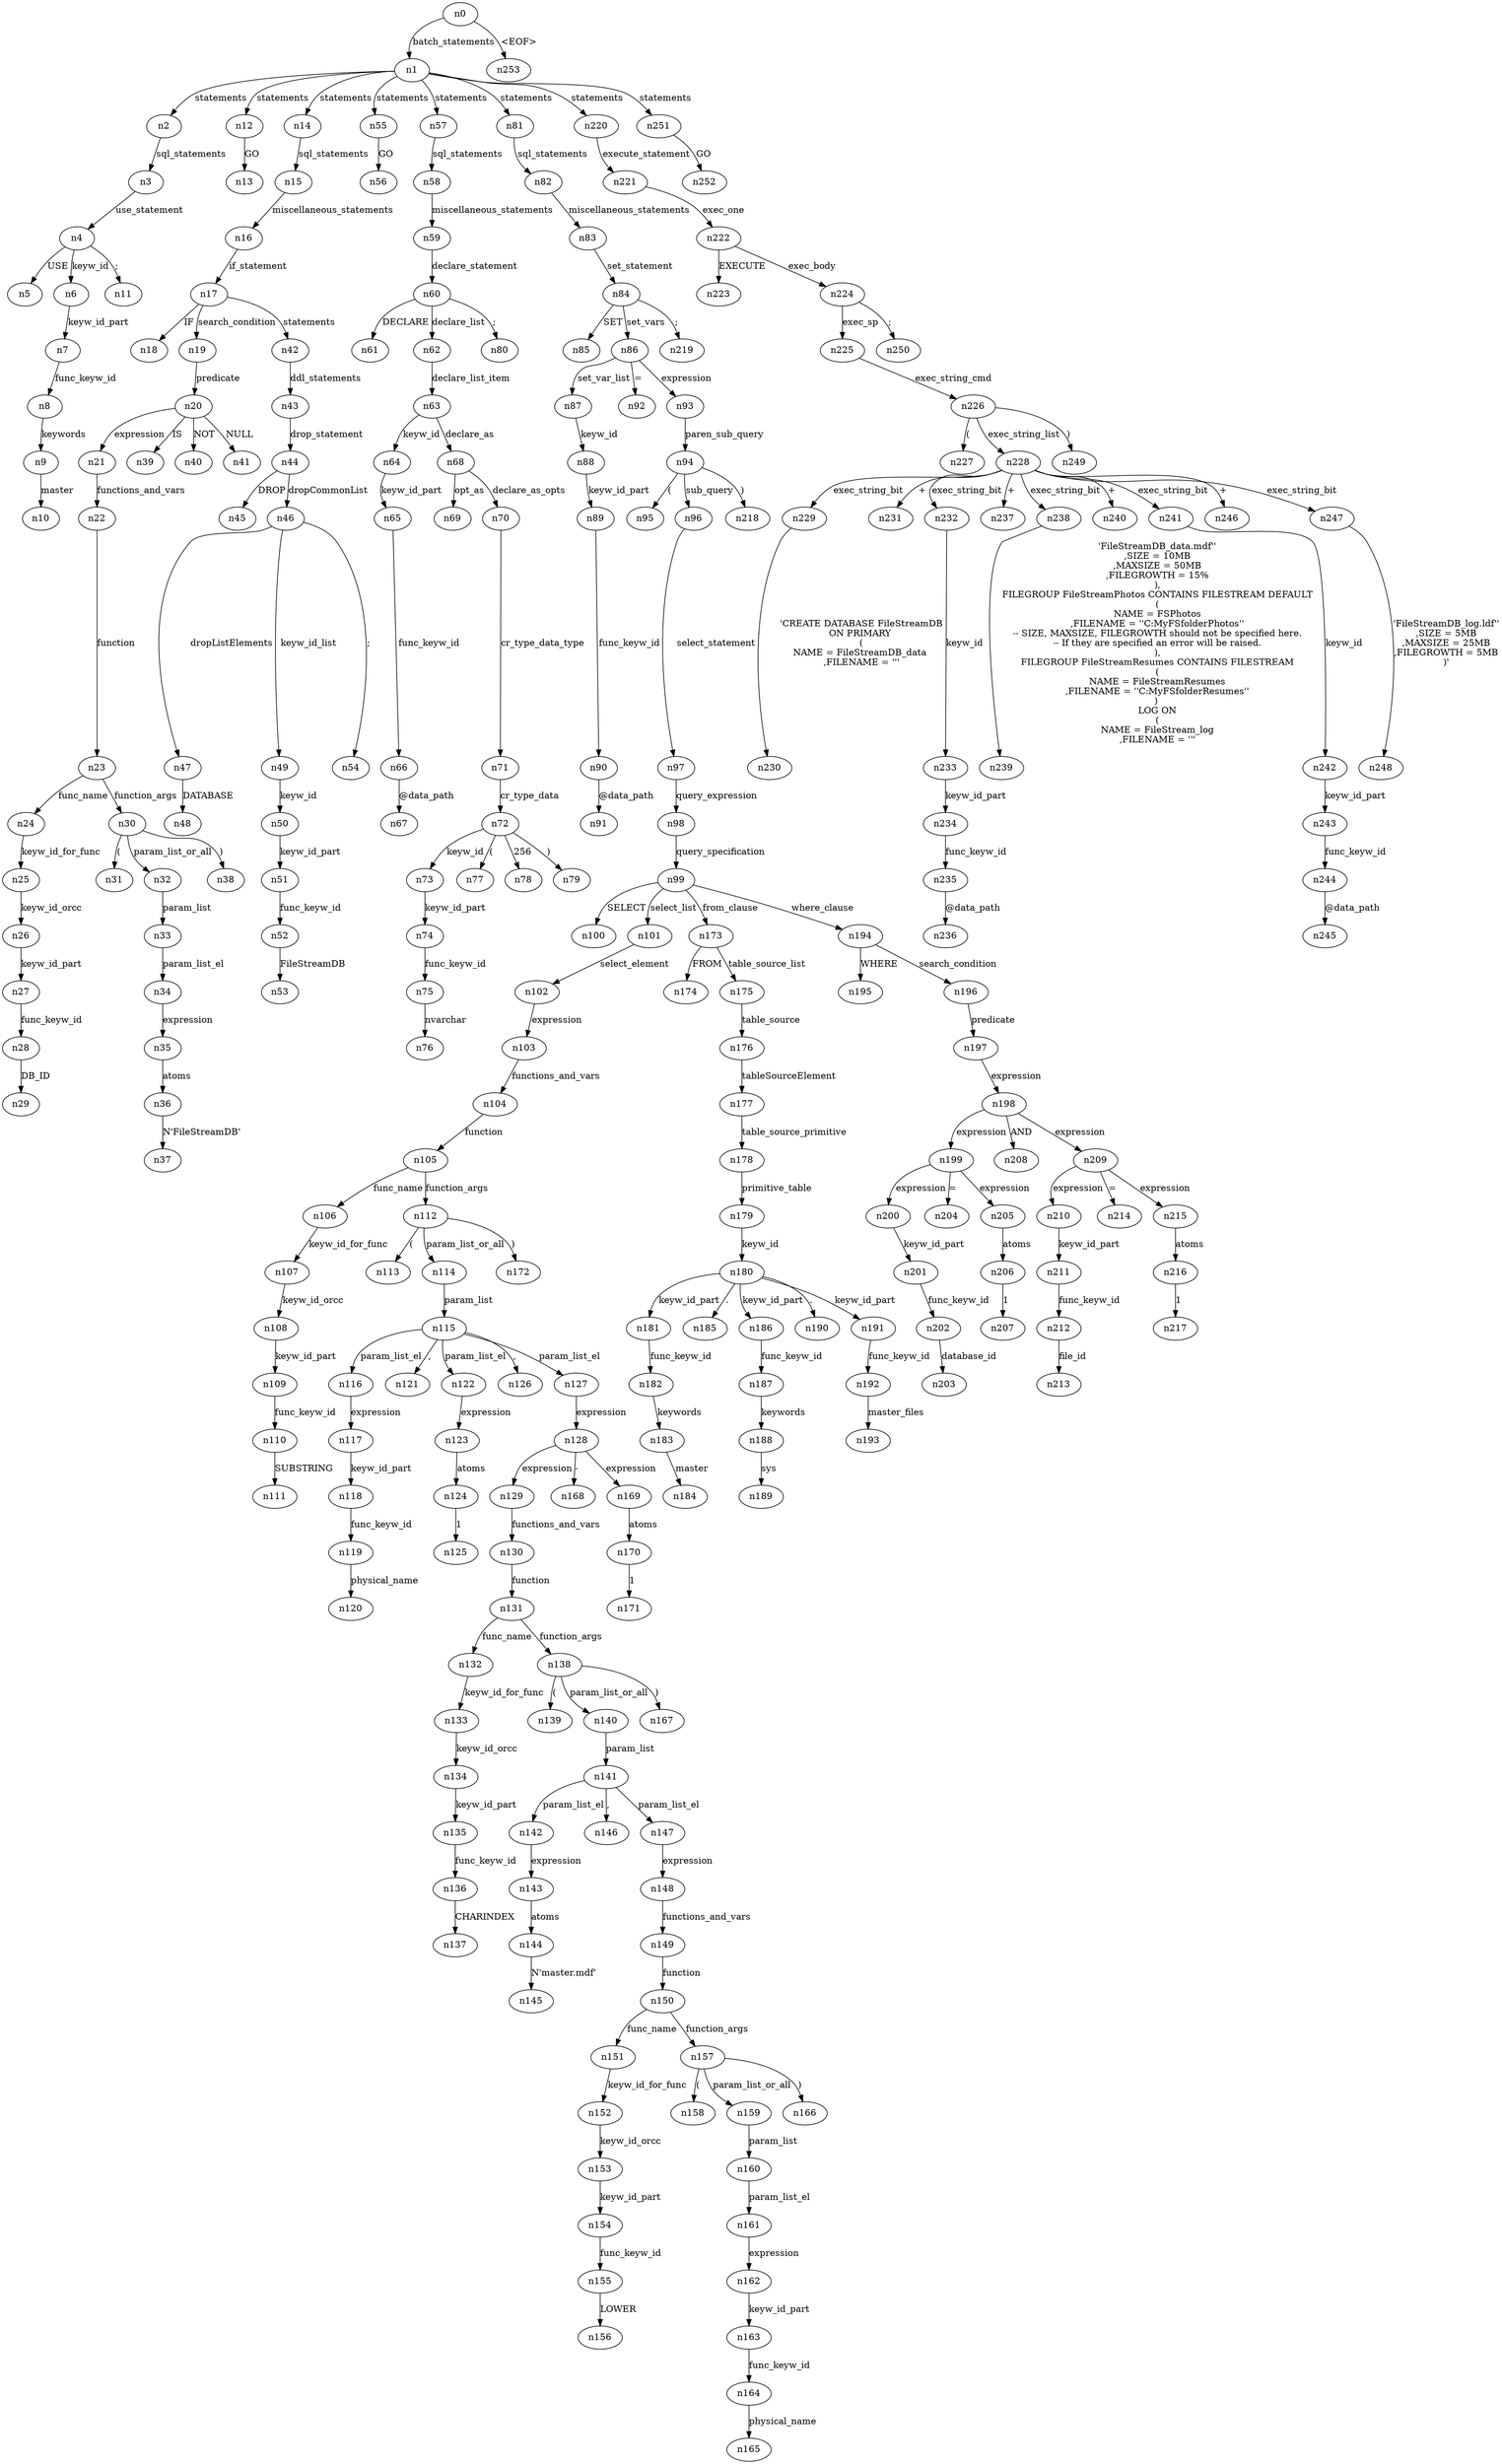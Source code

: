 digraph ParseTree {
  n0 -> n1 [label="batch_statements"];
  n1 -> n2 [label="statements"];
  n2 -> n3 [label="sql_statements"];
  n3 -> n4 [label="use_statement"];
  n4 -> n5 [label="USE"];
  n4 -> n6 [label="keyw_id"];
  n6 -> n7 [label="keyw_id_part"];
  n7 -> n8 [label="func_keyw_id"];
  n8 -> n9 [label="keywords"];
  n9 -> n10 [label="master"];
  n4 -> n11 [label=";"];
  n1 -> n12 [label="statements"];
  n12 -> n13 [label="GO"];
  n1 -> n14 [label="statements"];
  n14 -> n15 [label="sql_statements"];
  n15 -> n16 [label="miscellaneous_statements"];
  n16 -> n17 [label="if_statement"];
  n17 -> n18 [label="IF"];
  n17 -> n19 [label="search_condition"];
  n19 -> n20 [label="predicate"];
  n20 -> n21 [label="expression"];
  n21 -> n22 [label="functions_and_vars"];
  n22 -> n23 [label="function"];
  n23 -> n24 [label="func_name"];
  n24 -> n25 [label="keyw_id_for_func"];
  n25 -> n26 [label="keyw_id_orcc"];
  n26 -> n27 [label="keyw_id_part"];
  n27 -> n28 [label="func_keyw_id"];
  n28 -> n29 [label="DB_ID"];
  n23 -> n30 [label="function_args"];
  n30 -> n31 [label="("];
  n30 -> n32 [label="param_list_or_all"];
  n32 -> n33 [label="param_list"];
  n33 -> n34 [label="param_list_el"];
  n34 -> n35 [label="expression"];
  n35 -> n36 [label="atoms"];
  n36 -> n37 [label="N'FileStreamDB'"];
  n30 -> n38 [label=")"];
  n20 -> n39 [label="IS"];
  n20 -> n40 [label="NOT"];
  n20 -> n41 [label="NULL"];
  n17 -> n42 [label="statements"];
  n42 -> n43 [label="ddl_statements"];
  n43 -> n44 [label="drop_statement"];
  n44 -> n45 [label="DROP"];
  n44 -> n46 [label="dropCommonList"];
  n46 -> n47 [label="dropListElements"];
  n47 -> n48 [label="DATABASE"];
  n46 -> n49 [label="keyw_id_list"];
  n49 -> n50 [label="keyw_id"];
  n50 -> n51 [label="keyw_id_part"];
  n51 -> n52 [label="func_keyw_id"];
  n52 -> n53 [label="FileStreamDB"];
  n46 -> n54 [label=";"];
  n1 -> n55 [label="statements"];
  n55 -> n56 [label="GO"];
  n1 -> n57 [label="statements"];
  n57 -> n58 [label="sql_statements"];
  n58 -> n59 [label="miscellaneous_statements"];
  n59 -> n60 [label="declare_statement"];
  n60 -> n61 [label="DECLARE"];
  n60 -> n62 [label="declare_list"];
  n62 -> n63 [label="declare_list_item"];
  n63 -> n64 [label="keyw_id"];
  n64 -> n65 [label="keyw_id_part"];
  n65 -> n66 [label="func_keyw_id"];
  n66 -> n67 [label="@data_path"];
  n63 -> n68 [label="declare_as"];
  n68 -> n69 [label="opt_as"];
  n68 -> n70 [label="declare_as_opts"];
  n70 -> n71 [label="cr_type_data_type"];
  n71 -> n72 [label="cr_type_data"];
  n72 -> n73 [label="keyw_id"];
  n73 -> n74 [label="keyw_id_part"];
  n74 -> n75 [label="func_keyw_id"];
  n75 -> n76 [label="nvarchar"];
  n72 -> n77 [label="("];
  n72 -> n78 [label="256"];
  n72 -> n79 [label=")"];
  n60 -> n80 [label=";"];
  n1 -> n81 [label="statements"];
  n81 -> n82 [label="sql_statements"];
  n82 -> n83 [label="miscellaneous_statements"];
  n83 -> n84 [label="set_statement"];
  n84 -> n85 [label="SET"];
  n84 -> n86 [label="set_vars"];
  n86 -> n87 [label="set_var_list"];
  n87 -> n88 [label="keyw_id"];
  n88 -> n89 [label="keyw_id_part"];
  n89 -> n90 [label="func_keyw_id"];
  n90 -> n91 [label="@data_path"];
  n86 -> n92 [label="="];
  n86 -> n93 [label="expression"];
  n93 -> n94 [label="paren_sub_query"];
  n94 -> n95 [label="("];
  n94 -> n96 [label="sub_query"];
  n96 -> n97 [label="select_statement"];
  n97 -> n98 [label="query_expression"];
  n98 -> n99 [label="query_specification"];
  n99 -> n100 [label="SELECT"];
  n99 -> n101 [label="select_list"];
  n101 -> n102 [label="select_element"];
  n102 -> n103 [label="expression"];
  n103 -> n104 [label="functions_and_vars"];
  n104 -> n105 [label="function"];
  n105 -> n106 [label="func_name"];
  n106 -> n107 [label="keyw_id_for_func"];
  n107 -> n108 [label="keyw_id_orcc"];
  n108 -> n109 [label="keyw_id_part"];
  n109 -> n110 [label="func_keyw_id"];
  n110 -> n111 [label="SUBSTRING"];
  n105 -> n112 [label="function_args"];
  n112 -> n113 [label="("];
  n112 -> n114 [label="param_list_or_all"];
  n114 -> n115 [label="param_list"];
  n115 -> n116 [label="param_list_el"];
  n116 -> n117 [label="expression"];
  n117 -> n118 [label="keyw_id_part"];
  n118 -> n119 [label="func_keyw_id"];
  n119 -> n120 [label="physical_name"];
  n115 -> n121 [label=","];
  n115 -> n122 [label="param_list_el"];
  n122 -> n123 [label="expression"];
  n123 -> n124 [label="atoms"];
  n124 -> n125 [label="1"];
  n115 -> n126 [label=","];
  n115 -> n127 [label="param_list_el"];
  n127 -> n128 [label="expression"];
  n128 -> n129 [label="expression"];
  n129 -> n130 [label="functions_and_vars"];
  n130 -> n131 [label="function"];
  n131 -> n132 [label="func_name"];
  n132 -> n133 [label="keyw_id_for_func"];
  n133 -> n134 [label="keyw_id_orcc"];
  n134 -> n135 [label="keyw_id_part"];
  n135 -> n136 [label="func_keyw_id"];
  n136 -> n137 [label="CHARINDEX"];
  n131 -> n138 [label="function_args"];
  n138 -> n139 [label="("];
  n138 -> n140 [label="param_list_or_all"];
  n140 -> n141 [label="param_list"];
  n141 -> n142 [label="param_list_el"];
  n142 -> n143 [label="expression"];
  n143 -> n144 [label="atoms"];
  n144 -> n145 [label="N'master.mdf'"];
  n141 -> n146 [label=","];
  n141 -> n147 [label="param_list_el"];
  n147 -> n148 [label="expression"];
  n148 -> n149 [label="functions_and_vars"];
  n149 -> n150 [label="function"];
  n150 -> n151 [label="func_name"];
  n151 -> n152 [label="keyw_id_for_func"];
  n152 -> n153 [label="keyw_id_orcc"];
  n153 -> n154 [label="keyw_id_part"];
  n154 -> n155 [label="func_keyw_id"];
  n155 -> n156 [label="LOWER"];
  n150 -> n157 [label="function_args"];
  n157 -> n158 [label="("];
  n157 -> n159 [label="param_list_or_all"];
  n159 -> n160 [label="param_list"];
  n160 -> n161 [label="param_list_el"];
  n161 -> n162 [label="expression"];
  n162 -> n163 [label="keyw_id_part"];
  n163 -> n164 [label="func_keyw_id"];
  n164 -> n165 [label="physical_name"];
  n157 -> n166 [label=")"];
  n138 -> n167 [label=")"];
  n128 -> n168 [label="-"];
  n128 -> n169 [label="expression"];
  n169 -> n170 [label="atoms"];
  n170 -> n171 [label="1"];
  n112 -> n172 [label=")"];
  n99 -> n173 [label="from_clause"];
  n173 -> n174 [label="FROM"];
  n173 -> n175 [label="table_source_list"];
  n175 -> n176 [label="table_source"];
  n176 -> n177 [label="tableSourceElement"];
  n177 -> n178 [label="table_source_primitive"];
  n178 -> n179 [label="primitive_table"];
  n179 -> n180 [label="keyw_id"];
  n180 -> n181 [label="keyw_id_part"];
  n181 -> n182 [label="func_keyw_id"];
  n182 -> n183 [label="keywords"];
  n183 -> n184 [label="master"];
  n180 -> n185 [label="."];
  n180 -> n186 [label="keyw_id_part"];
  n186 -> n187 [label="func_keyw_id"];
  n187 -> n188 [label="keywords"];
  n188 -> n189 [label="sys"];
  n180 -> n190 [label="."];
  n180 -> n191 [label="keyw_id_part"];
  n191 -> n192 [label="func_keyw_id"];
  n192 -> n193 [label="master_files"];
  n99 -> n194 [label="where_clause"];
  n194 -> n195 [label="WHERE"];
  n194 -> n196 [label="search_condition"];
  n196 -> n197 [label="predicate"];
  n197 -> n198 [label="expression"];
  n198 -> n199 [label="expression"];
  n199 -> n200 [label="expression"];
  n200 -> n201 [label="keyw_id_part"];
  n201 -> n202 [label="func_keyw_id"];
  n202 -> n203 [label="database_id"];
  n199 -> n204 [label="="];
  n199 -> n205 [label="expression"];
  n205 -> n206 [label="atoms"];
  n206 -> n207 [label="1"];
  n198 -> n208 [label="AND"];
  n198 -> n209 [label="expression"];
  n209 -> n210 [label="expression"];
  n210 -> n211 [label="keyw_id_part"];
  n211 -> n212 [label="func_keyw_id"];
  n212 -> n213 [label="file_id"];
  n209 -> n214 [label="="];
  n209 -> n215 [label="expression"];
  n215 -> n216 [label="atoms"];
  n216 -> n217 [label="1"];
  n94 -> n218 [label=")"];
  n84 -> n219 [label=";"];
  n1 -> n220 [label="statements"];
  n220 -> n221 [label="execute_statement"];
  n221 -> n222 [label="exec_one"];
  n222 -> n223 [label="EXECUTE"];
  n222 -> n224 [label="exec_body"];
  n224 -> n225 [label="exec_sp"];
  n225 -> n226 [label="exec_string_cmd"];
  n226 -> n227 [label="("];
  n226 -> n228 [label="exec_string_list"];
  n228 -> n229 [label="exec_string_bit"];
  n229 -> n230 [label="'CREATE DATABASE FileStreamDB
ON PRIMARY 
(
NAME = FileStreamDB_data 
,FILENAME = '''"];
  n228 -> n231 [label="+"];
  n228 -> n232 [label="exec_string_bit"];
  n232 -> n233 [label="keyw_id"];
  n233 -> n234 [label="keyw_id_part"];
  n234 -> n235 [label="func_keyw_id"];
  n235 -> n236 [label="@data_path"];
  n228 -> n237 [label="+"];
  n228 -> n238 [label="exec_string_bit"];
  n238 -> n239 [label="'FileStreamDB_data.mdf''
,SIZE = 10MB
,MAXSIZE = 50MB
,FILEGROWTH = 15%
),
FILEGROUP FileStreamPhotos CONTAINS FILESTREAM DEFAULT
(
NAME = FSPhotos
,FILENAME = ''C:\MyFSfolder\Photos''
-- SIZE, MAXSIZE, FILEGROWTH should not be specified here.
-- If they are specified an error will be raised.
),
FILEGROUP FileStreamResumes CONTAINS FILESTREAM
(
NAME = FileStreamResumes
,FILENAME = ''C:\MyFSfolder\Resumes''
) 
LOG ON
(
NAME = FileStream_log
,FILENAME = '''"];
  n228 -> n240 [label="+"];
  n228 -> n241 [label="exec_string_bit"];
  n241 -> n242 [label="keyw_id"];
  n242 -> n243 [label="keyw_id_part"];
  n243 -> n244 [label="func_keyw_id"];
  n244 -> n245 [label="@data_path"];
  n228 -> n246 [label="+"];
  n228 -> n247 [label="exec_string_bit"];
  n247 -> n248 [label="'FileStreamDB_log.ldf''
,SIZE = 5MB
,MAXSIZE = 25MB
,FILEGROWTH = 5MB
)'"];
  n226 -> n249 [label=")"];
  n224 -> n250 [label=";"];
  n1 -> n251 [label="statements"];
  n251 -> n252 [label="GO"];
  n0 -> n253 [label="<EOF>"];
}